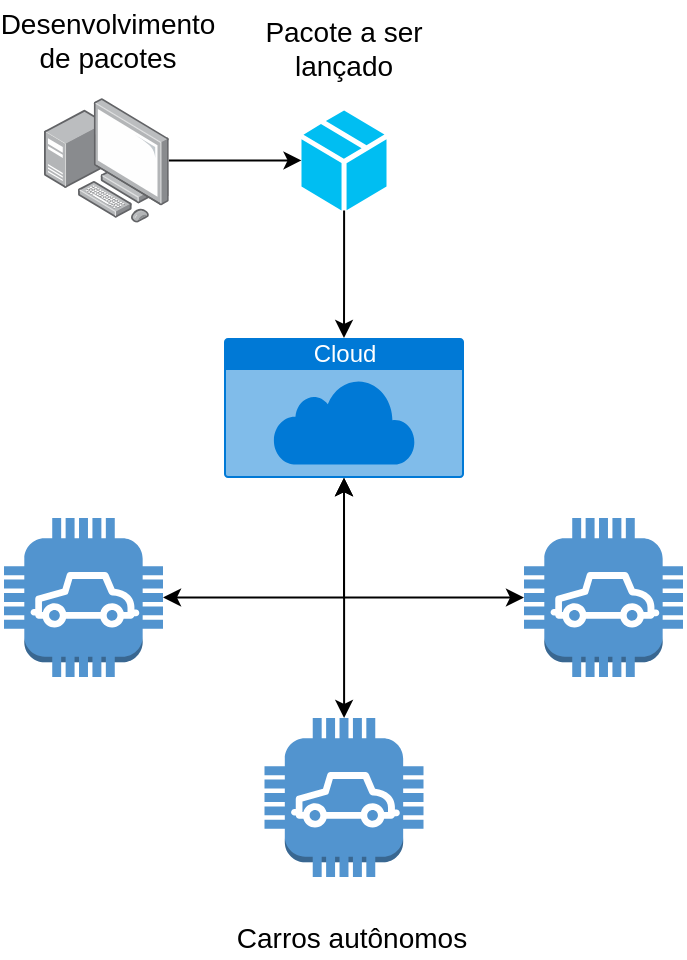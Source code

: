 <mxfile version="13.9.9" type="device"><diagram id="UmzXA-ZuwpH4a9FxA0Uw" name="ota"><mxGraphModel dx="868" dy="550" grid="1" gridSize="10" guides="1" tooltips="1" connect="1" arrows="1" fold="1" page="1" pageScale="1" pageWidth="827" pageHeight="1169" math="0" shadow="0"><root><mxCell id="5GVwIzHAkjFiadB2F5HX-0"/><mxCell id="5GVwIzHAkjFiadB2F5HX-1" parent="5GVwIzHAkjFiadB2F5HX-0"/><mxCell id="m4wJm6LhFwheGxwYUzv0-0" value="Cloud" style="html=1;strokeColor=none;fillColor=#0079D6;labelPosition=center;verticalLabelPosition=middle;verticalAlign=top;align=center;fontSize=12;outlineConnect=0;spacingTop=-6;fontColor=#FFFFFF;shape=mxgraph.sitemap.cloud;" vertex="1" parent="5GVwIzHAkjFiadB2F5HX-1"><mxGeometry x="350" y="270" width="120" height="70" as="geometry"/></mxCell><mxCell id="m4wJm6LhFwheGxwYUzv0-2" value="" style="edgeStyle=orthogonalEdgeStyle;rounded=0;orthogonalLoop=1;jettySize=auto;html=1;startArrow=classic;startFill=1;" edge="1" parent="5GVwIzHAkjFiadB2F5HX-1" source="m4wJm6LhFwheGxwYUzv0-1" target="m4wJm6LhFwheGxwYUzv0-0"><mxGeometry relative="1" as="geometry"/></mxCell><mxCell id="m4wJm6LhFwheGxwYUzv0-1" value="" style="outlineConnect=0;dashed=0;verticalLabelPosition=bottom;verticalAlign=top;align=center;html=1;shape=mxgraph.aws3.car;fillColor=#5294CF;gradientColor=none;" vertex="1" parent="5GVwIzHAkjFiadB2F5HX-1"><mxGeometry x="240" y="360" width="79.5" height="79.5" as="geometry"/></mxCell><mxCell id="m4wJm6LhFwheGxwYUzv0-4" style="edgeStyle=orthogonalEdgeStyle;rounded=0;orthogonalLoop=1;jettySize=auto;html=1;entryX=0.5;entryY=1;entryDx=0;entryDy=0;entryPerimeter=0;startArrow=classic;startFill=1;" edge="1" parent="5GVwIzHAkjFiadB2F5HX-1" source="m4wJm6LhFwheGxwYUzv0-3" target="m4wJm6LhFwheGxwYUzv0-0"><mxGeometry relative="1" as="geometry"/></mxCell><mxCell id="m4wJm6LhFwheGxwYUzv0-3" value="" style="outlineConnect=0;dashed=0;verticalLabelPosition=bottom;verticalAlign=top;align=center;html=1;shape=mxgraph.aws3.car;fillColor=#5294CF;gradientColor=none;" vertex="1" parent="5GVwIzHAkjFiadB2F5HX-1"><mxGeometry x="370.25" y="460" width="79.5" height="79.5" as="geometry"/></mxCell><mxCell id="m4wJm6LhFwheGxwYUzv0-7" style="edgeStyle=orthogonalEdgeStyle;rounded=0;orthogonalLoop=1;jettySize=auto;html=1;entryX=0.5;entryY=1;entryDx=0;entryDy=0;entryPerimeter=0;startArrow=classic;startFill=1;" edge="1" parent="5GVwIzHAkjFiadB2F5HX-1" source="m4wJm6LhFwheGxwYUzv0-5" target="m4wJm6LhFwheGxwYUzv0-0"><mxGeometry relative="1" as="geometry"><Array as="points"><mxPoint x="410" y="400"/></Array></mxGeometry></mxCell><mxCell id="m4wJm6LhFwheGxwYUzv0-5" value="" style="outlineConnect=0;dashed=0;verticalLabelPosition=bottom;verticalAlign=top;align=center;html=1;shape=mxgraph.aws3.car;fillColor=#5294CF;gradientColor=none;" vertex="1" parent="5GVwIzHAkjFiadB2F5HX-1"><mxGeometry x="500" y="360" width="79.5" height="79.5" as="geometry"/></mxCell><mxCell id="m4wJm6LhFwheGxwYUzv0-10" style="edgeStyle=orthogonalEdgeStyle;rounded=0;orthogonalLoop=1;jettySize=auto;html=1;startArrow=none;startFill=0;" edge="1" parent="5GVwIzHAkjFiadB2F5HX-1" source="m4wJm6LhFwheGxwYUzv0-8" target="m4wJm6LhFwheGxwYUzv0-9"><mxGeometry relative="1" as="geometry"/></mxCell><mxCell id="m4wJm6LhFwheGxwYUzv0-8" value="" style="points=[];aspect=fixed;html=1;align=center;shadow=0;dashed=0;image;image=img/lib/allied_telesis/computer_and_terminals/Personal_Computer_with_Server.svg;" vertex="1" parent="5GVwIzHAkjFiadB2F5HX-1"><mxGeometry x="260" y="150" width="62.4" height="62.4" as="geometry"/></mxCell><mxCell id="m4wJm6LhFwheGxwYUzv0-11" style="edgeStyle=orthogonalEdgeStyle;rounded=0;orthogonalLoop=1;jettySize=auto;html=1;entryX=0.5;entryY=0;entryDx=0;entryDy=0;entryPerimeter=0;startArrow=none;startFill=0;" edge="1" parent="5GVwIzHAkjFiadB2F5HX-1" source="m4wJm6LhFwheGxwYUzv0-9" target="m4wJm6LhFwheGxwYUzv0-0"><mxGeometry relative="1" as="geometry"/></mxCell><mxCell id="m4wJm6LhFwheGxwYUzv0-9" value="" style="verticalLabelPosition=bottom;html=1;verticalAlign=top;align=center;strokeColor=none;fillColor=#00BEF2;shape=mxgraph.azure.cloud_service_package_file;" vertex="1" parent="5GVwIzHAkjFiadB2F5HX-1"><mxGeometry x="388.75" y="156.2" width="42.5" height="50" as="geometry"/></mxCell><mxCell id="m4wJm6LhFwheGxwYUzv0-12" value="&lt;font style=&quot;font-size: 14px&quot;&gt;Carros autônomos&lt;/font&gt;" style="text;html=1;strokeColor=none;fillColor=none;align=center;verticalAlign=middle;whiteSpace=wrap;rounded=0;" vertex="1" parent="5GVwIzHAkjFiadB2F5HX-1"><mxGeometry x="334" y="560" width="160" height="20" as="geometry"/></mxCell><mxCell id="m4wJm6LhFwheGxwYUzv0-15" value="&lt;font style=&quot;font-size: 14px&quot;&gt;Desenvolvimento de pacotes&lt;/font&gt;" style="text;html=1;strokeColor=none;fillColor=none;align=center;verticalAlign=middle;whiteSpace=wrap;rounded=0;" vertex="1" parent="5GVwIzHAkjFiadB2F5HX-1"><mxGeometry x="242.33" y="101" width="99.75" height="40" as="geometry"/></mxCell><mxCell id="m4wJm6LhFwheGxwYUzv0-16" value="&lt;font style=&quot;font-size: 14px&quot;&gt;Pacote a ser lançado&lt;/font&gt;" style="text;html=1;strokeColor=none;fillColor=none;align=center;verticalAlign=middle;whiteSpace=wrap;rounded=0;" vertex="1" parent="5GVwIzHAkjFiadB2F5HX-1"><mxGeometry x="360" y="105" width="99.75" height="40" as="geometry"/></mxCell></root></mxGraphModel></diagram></mxfile>